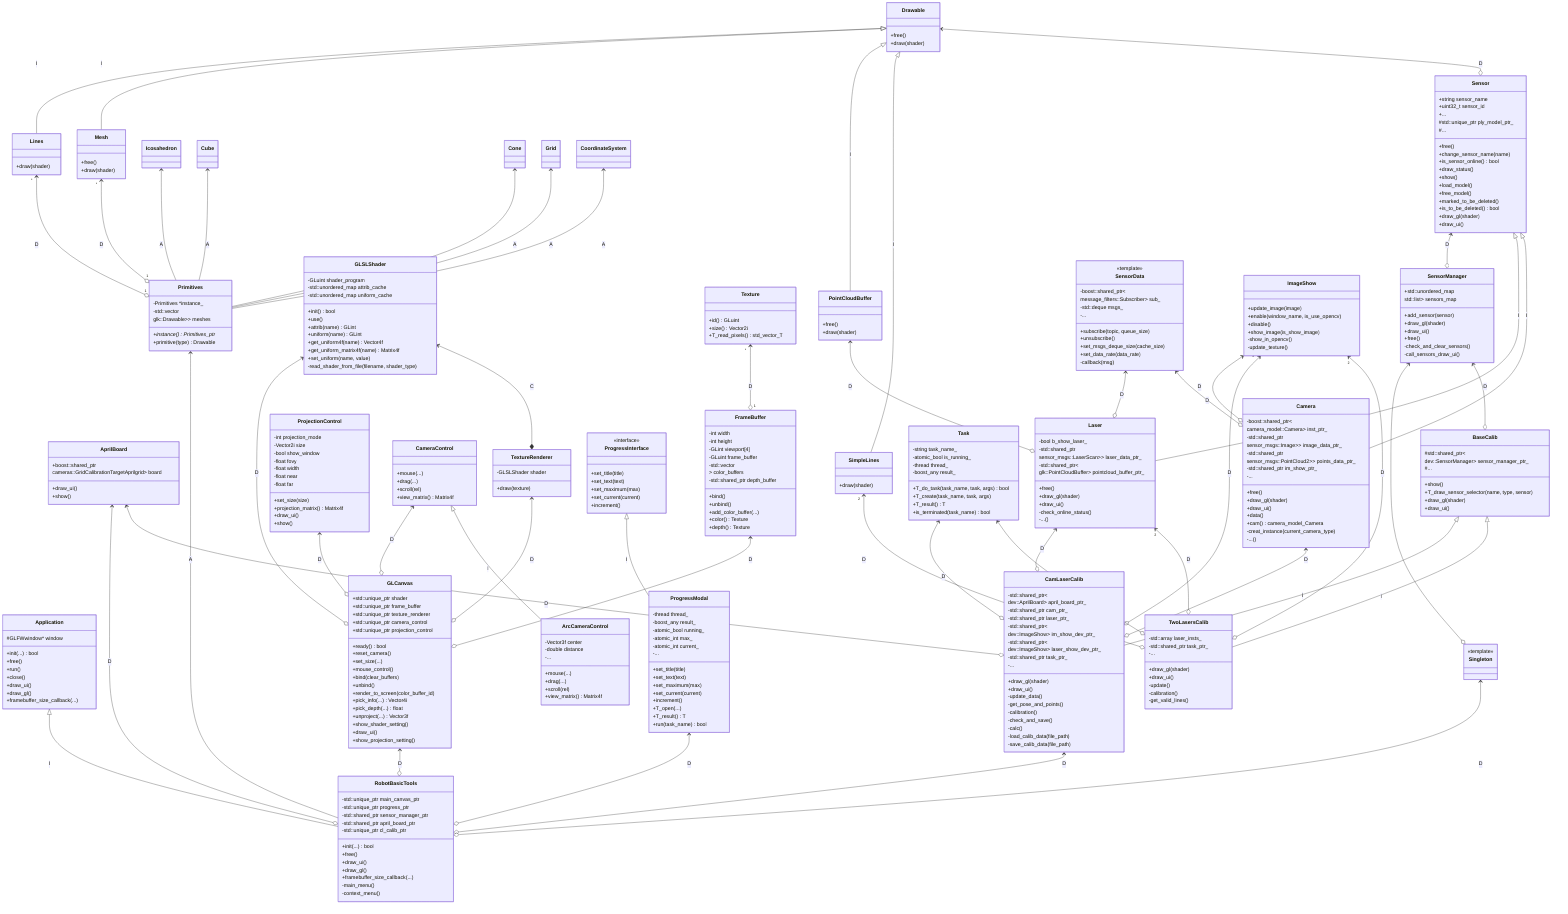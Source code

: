 classDiagram
class Application{
 %%GUI应用程序框架基类
 +init(...) bool
 +free()
 +run()
 +close()
 +draw_ui()
 +draw_gl()
 +framebuffer_size_callback(...)

 #GLFWwindow* window
}

class RobotBasicTools{
 %%机器基础工具应用程序
 +init(...) bool
 +free()
 +draw_ui()
 +draw_gl()
 +framebuffer_size_callback(...)

 -main_menu()
 -context_menu()

 -std::unique_ptr<guik::GLCanvas> main_canvas_ptr
 -std::unique_ptr<guik::ProgressModal> progress_ptr
 -std::shared_ptr<dev::SensorManager> sensor_manager_ptr
 -std::shared_ptr<dev::AprilBoard> april_board_ptr
 -std::unique_ptr<calibration::CamLaserCalib> cl_calib_ptr
}

class GLCanvas{
 %%处理openGL中相机模型，投影方式以及渲染显示
 +ready() bool
 +reset_camera()
 +set_size(...)
 +mouse_control()
 +bind(clear_buffers)
 +unbind()
 +render_to_screen(color_buffer_id)
 +pick_info(...) Vector4i
 +pick_depth(...) float
 +unproject(...) Vector3f
 +show_shader_setting()
 +draw_ui()
 +show_projection_setting()

 +std::unique_ptr<glk::GLSLShader> shader
 +std::unique_ptr<glk::FrameBuffer> frame_buffer
 +std::unique_ptr<glk::TextureRenderer> texture_renderer
 +std::unique_ptr<guik::CameraControl> camera_control
 +std::unique_ptr<guik::ProjectionControl> projection_control
}

class Singleton{
 %%单实例模板类
 <<template>>
}

SensorManager <--o Singleton

Application <|-- RobotBasicTools : I
GLCanvas <--o RobotBasicTools : D
ProgressModal <--o RobotBasicTools : D
Singleton <--o RobotBasicTools : D
AprilBoard <--o RobotBasicTools : D
CamLaserCalib <--o RobotBasicTools : D

GLSLShader <--o GLCanvas : D
TextureRenderer <--o GLCanvas : D
FrameBuffer <--o GLCanvas : D
ProjectionControl <--o GLCanvas : D
CameraControl <--o GLCanvas : D

class GLSLShader{
 %%openGL染色器控制操作
 +init() bool
 +use()
 +attrib(name) GLint
 +uniform(name) GLint
 +get_uniform4f(name) Vector4f
 +get_uniform_matrix4f(name) Matrix4f
 +set_uniform(name, value)

 -read_shader_from_file(filename, shader_type)

 -GLuint shader_program
 -std::unordered_map<std::string, GLint> attrib_cache
 -std::unordered_map<std::string, GLint> uniform_cache
}

class FrameBuffer{
 %%openGL帧缓存封装
 +bind()
 +unbind()
 +add_color_buffer(...)
 +color() Texture
 +depth() Texture

 -int width
 -int height
 -GLint viewport[4]
 -GLuint frame_buffer
 -std::vector<std::shared_ptr
 <Texture>> color_buffers
 -std::shared_ptr<Texture> depth_buffer
}

class Texture{
 %%openGL纹理封装
 +id() GLuint
 +size() Vector2i
 +T_read_pixels() std_vector_T
}

Texture "*" <--o "1" FrameBuffer : D

class TextureRenderer{
 %%openGL帧缓存显示控制
 +draw(texture)
 
 -GLSLShader shader
}

GLSLShader <--* TextureRenderer : C

class CameraControl{
 %%openGL相机控制基类
 +mouse(...)
 +drag(...)
 +scroll(rel)
 +view_matrix() Matrix4f
}

class ArcCameraControl{
 %%极坐标arctic相机控制模型
 +mouse(...)
 +drag(...)
 +scroll(rel)
 +view_matrix() Matrix4f
 
 -Vector3f center
 -double distance
 -...
}

CameraControl <|-- ArcCameraControl : I

class ProjectionControl{
 %%openGL投影控制
 +set_size(size)
 +projection_matrix() Matrix4f
 +draw_ui()
 +show()

 -int projection_mode
 -Vector2i size
 -bool show_window
 -float fovy
 -float width
 -float near
 -float far
}

class Drawable{
 %%openGL绘图对象抽象类
 +free()
 +draw(shader)
}

class Lines{
 %%openGL直线对象
 +draw(shader)
}

class Mesh{
 %%openGL mesh对象
 +free()
 +draw(shader)
}

class PointCloudBuffer{
 %%openGL点云对象
 +free()
 +draw(shader)
}

class SimpleLines{
 %%openGL简单直线对象
 +draw(shader)
}

Drawable <|-- Lines : I
Drawable <|-- Mesh : I
Drawable <|-- PointCloudBuffer : I
Drawable <|-- SimpleLines : I

class Primitives{
 %%openGL图元工厂类
 +instance()* Primitives_ptr
 +primitive(type) Drawable

 -Primitives *instance_
 -std::vector<std::shared_ptr<
 glk::Drawable>> meshes
}

class Icosahedron{
 %%二十面体
}

class Cube{
 %%立方体
}

class Cone{
 %%椎体
}

class Grid{
 %%栅格
}

class CoordinateSystem{
 %%坐标系
}

Icosahedron <-- Primitives : A
Cone <-- Primitives : A
Cube <-- Primitives : A
Grid <-- Primitives : A
CoordinateSystem <-- Primitives : A
Lines "*" <--o "1" Primitives : D
Mesh "*" <--o "1" Primitives : D

Primitives <-- RobotBasicTools : A

class ProgressInterface{
 %%GUI进度条接口
 <<interface>>
 +set_title(title)
 +set_text(text)
 +set_maximum(max)
 +set_current(current)
 +increment()
}

class ProgressModal{
 %%GUI进度条模块
 +set_title(title)
 +set_text(text)
 +set_maximum(max)
 +set_current(current)
 +increment()
 +T_open(...)
 +T_result() T
 +run(task_name) bool

 -thread thread_
 -boost_any result_
 -atomic_bool running_
 -atomic_int max_
 -atomic_int current_
 -...
}

ProgressInterface <|-- ProgressModal : I

class Sensor{
 %%传感器抽象类
 +free()
 +change_sensor_name(name)
 +is_sensor_online() bool
 +draw_status()
 +show()
 +load_model()
 +free_model()
 +marked_to_be_deleted()
 +is_to_be_deleted() bool
 +draw_gl(shader)
 +draw_ui()

 +string sensor_name
 +uint32_t sensor_id
 +...

 #std::unique_ptr<glk::Drawable> ply_model_ptr_
 #...
}

class SensorManager{
 %%传感器管理器
 +add_sensor(sensor)
 +draw_gl(shader)
 +draw_ui()
 +free()

 +std::unordered_map<dev::SENSOR_TYPE, 
 std::list<dev::Sensor::Ptr>> sensors_map

 -check_and_clear_sensors()
 -call_sensors_draw_ui()
}

Drawable <--o Sensor : D
Sensor <--o SensorManager : D

class SensorData{
 %%传感器数据抽象类
 <<template>>
 +subscribe(topic, queue_size)
 +unsubscribe()
 +set_msgs_deque_size(cache_size)
 +set_data_rate(data_rate)

 -callback(msg)

 -boost::shared_ptr<
 message_filters::Subscriber<M>> sub_
 -std::deque<MConstPtr> msgs_
 -...
}

class Laser{
 %%激光传感器封装
 +free()
 +draw_gl(shader)
 +draw_ui()

 -check_online_status()
 -...()

 -bool b_show_laser_
 -std::shared_ptr<SensorData<
 sensor_msgs::LaserScan>> laser_data_ptr_
 -std::shared_ptr<
 glk::PointCloudBuffer> pointcloud_buffer_ptr_
}

class Camera{
 %%相机传感器封装
 +free()
 +draw_gl(shader)
 +draw_ui()
 +data()
 +cam() camera_model_Camera
 -creat_instance(current_camera_type)
 -...()

 -boost::shared_ptr<
 camera_model::Camera> inst_ptr_
 -std::shared_ptr<SensorData<
 sensor_msgs::Image>> image_data_ptr_
 -std::shared_ptr<SensorData<
 sensor_msgs::PointCloud2>> points_data_ptr_
 -std::shared_ptr<dev::ImageShow> im_show_ptr_
 -...

}

class ImageShow{
 %%图像显示封装
 +update_image(image)
 +enable(window_name, is_use_opencv)
 +disable()
 +show_image(is_show_image)

 -show_in_opencv()
 -update_texture()

}

PointCloudBuffer <--o Laser : D
SensorData <--o Laser : D
SensorData <--o Camera : D
Sensor <|-- Laser : I
Sensor <|-- Camera : I
ImageShow <--o Camera : D

class AprilBoard{
 %%标定板封装
 +draw_ui()
 +show()
 +boost::shared_ptr<aslam::
 cameras::GridCalibrationTargetAprilgrid> board
}

class Task{
 %%标定流程后台任务抽象类
 +T_do_task(task_name, task, args) bool
 +T_create(task_name, task, args)
 +T_result() T
 +is_terminated(task_name) bool

 -string task_name_
 -atomic_bool is_running_
 -thread thread_
 -boost_any result_
}

class BaseCalib{
 %%标定基础类
 +show()
 +T_draw_sensor_selector(name, type, sensor)
 +draw_gl(shader)
 +draw_ui()

 #std::shared_ptr<
 dev::SensorManager> sensor_manager_ptr_
 #...
}

SensorManager <--o BaseCalib : D

class CamLaserCalib{
 %%相机与单线激光标定类 
 +draw_gl(shader)
 +draw_ui()

 -update_data()
 -get_pose_and_points()
 -calibration()
 -check_and_save()
 -calc()
 -load_calib_data(file_path)
 -save_calib_data(file_path)

 -std::shared_ptr<
 dev::AprilBoard> april_board_ptr_
 -std::shared_ptr<dev::Camera> cam_ptr_
 -std::shared_ptr<dev::Laser> laser_ptr_
 -std::shared_ptr<
 dev::ImageShow> im_show_dev_ptr_
 -std::shared_ptr<
 dev::ImageShow> laser_show_dev_ptr_
 -std::shared_ptr<Task> task_ptr_
 -...
}


AprilBoard <--o CamLaserCalib : D
Camera <--o CamLaserCalib : D
Laser <--o CamLaserCalib : D
ImageShow "2" <--o CamLaserCalib : D
Task <--o CamLaserCalib : D
BaseCalib <|-- CamLaserCalib : I

class TwoLasersCalib{
 %%两个单线激光标定
 +draw_gl(shader)
 +draw_ui()

 -update()
 -calibration()
 -get_valid_lines()

 -std::array<LaserInstType, 2> laser_insts_
 -std::shared_ptr<Task> task_ptr_
 -...
}

Laser "2" <--o TwoLasersCalib : D
Task <--o TwoLasersCalib : D
BaseCalib <|-- TwoLasersCalib : I
ImageShow "2" <--o TwoLasersCalib : D
SimpleLines "2" <--o TwoLasersCalib : D